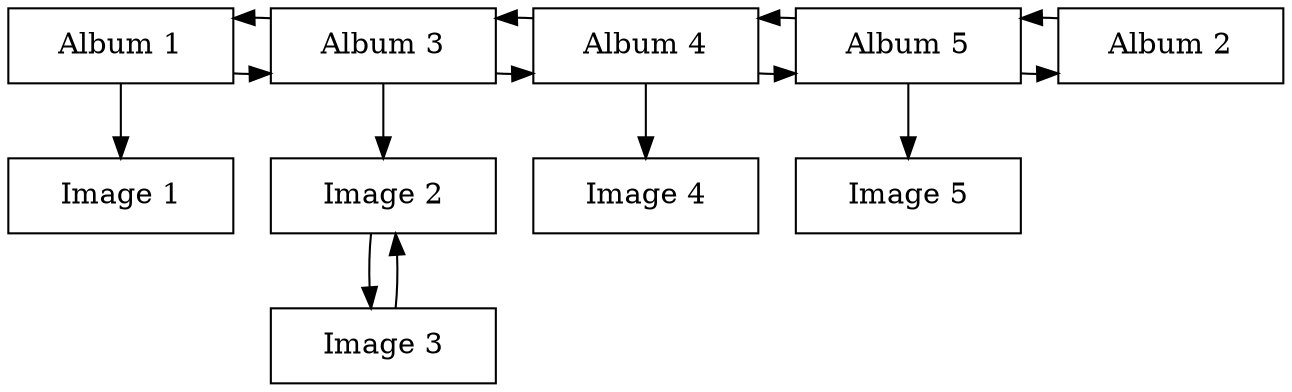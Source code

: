 digraph G { 
node [shape=box]  
//............ ............ ............ ............ ALBUMES 
Album212456823[label = "Album 1" width = 1.5 ]; 
Album1567206294[label = "Album 3" width = 1.5 ]; 
Album583982434[label = "Album 4" width = 1.5 ]; 
Album627881159[label = "Album 5" width = 1.5 ]; 
Album1689769849[label = "Album 2" width = 1.5 ]; 
//............ Enlaces de los albumes 
Album212456823 -> Album1567206294 [constraint = false]; 
Album1567206294 -> Album212456823 [constraint = false]; 
Album1567206294 -> Album583982434 [constraint = false]; 
Album583982434 -> Album1567206294 [constraint = false]; 
Album583982434 -> Album627881159 [constraint = false]; 
Album627881159 -> Album583982434 [constraint = false]; 
Album627881159 -> Album1689769849 [constraint = false]; 
Album1689769849 -> Album627881159 [constraint = false]; 
//............ ............ ............ ............ IMAGEN 
//Imagenes Album 1
I1882502339[label = "Image 1" width = 1.5 ];
//Imagenes Album 3
I1611572769[label = "Image 2" width = 1.5 ];
I1881900205[label = "Image 3" width = 1.5 ];
//Imagenes Album 4
I1906133189[label = "Image 4" width = 1.5 ];
//Imagenes Album 5
I1217739182[label = "Image 5" width = 1.5 ];
//Imagenes Album 2
//............ Enlaces de las imágenes 
//Imagenes Album 1
Album212456823 -> I1882502339 [constraint = true];//Imagenes Album 3
Album1567206294 -> I1611572769 [constraint = true];I1611572769 -> I1881900205 [constraint = true];
I1881900205 -> I1611572769 [constraint = true];
//Imagenes Album 3
//Imagenes Album 4
Album583982434 -> I1906133189 [constraint = true];//Imagenes Album 5
Album627881159 -> I1217739182 [constraint = true];}
